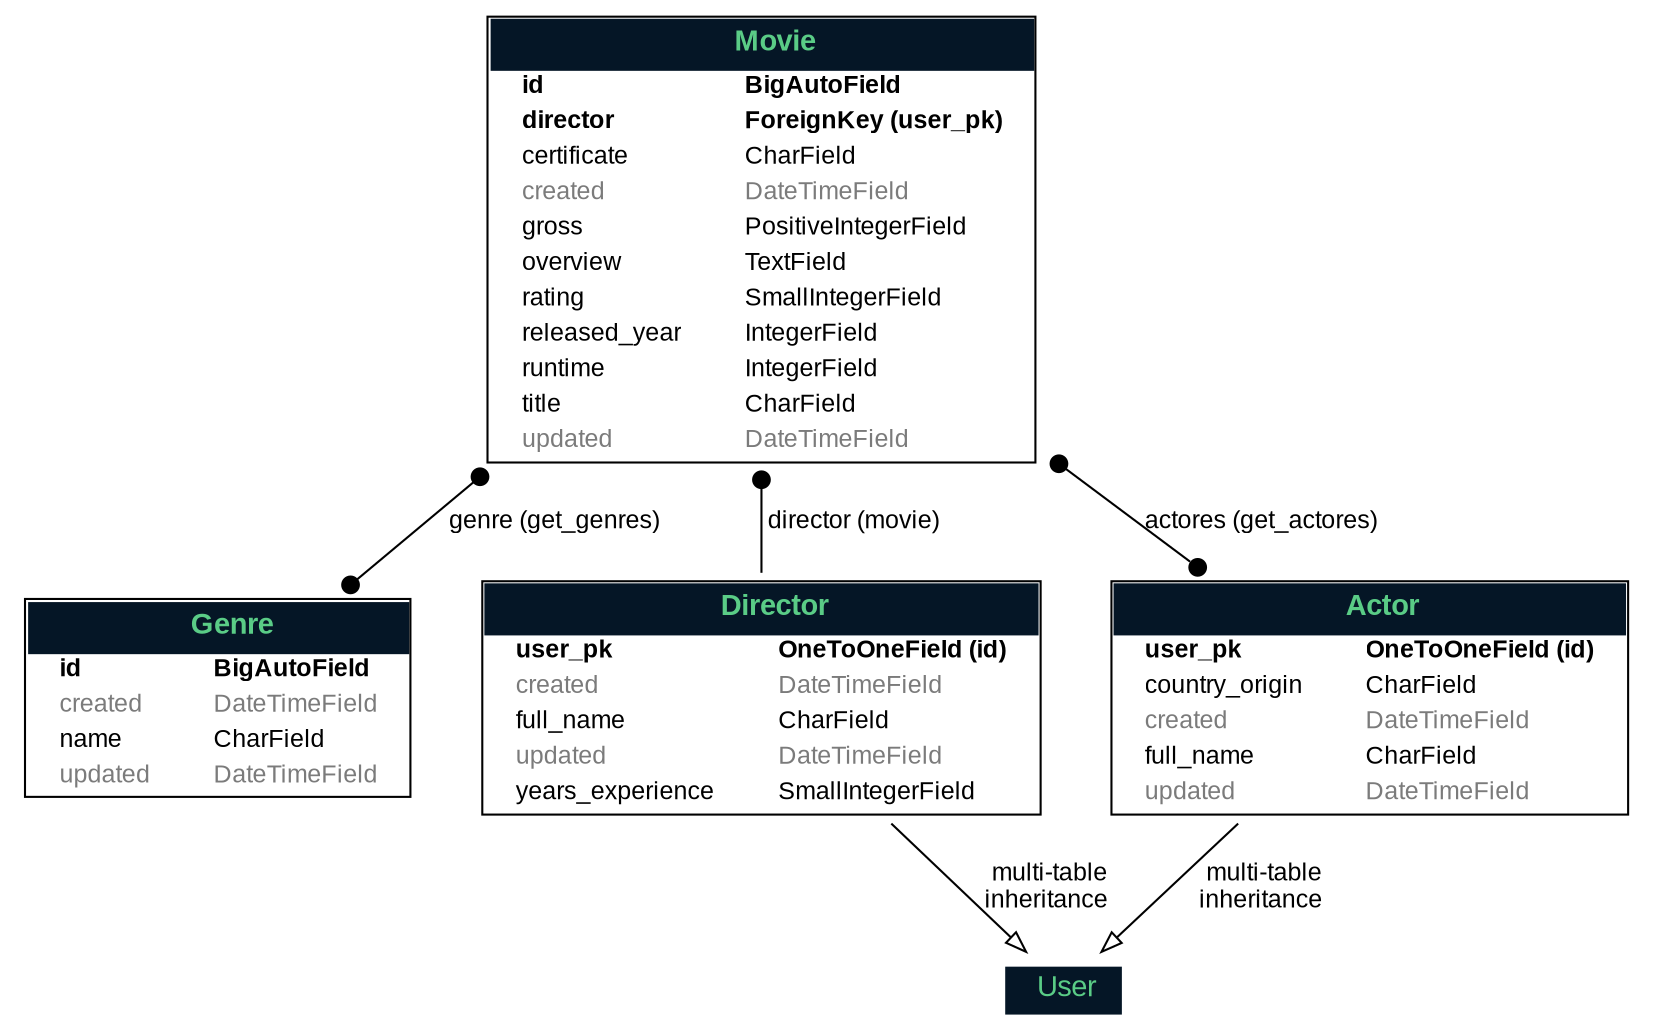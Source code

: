 digraph model_graph {
  // Dotfile by Django-Extensions graph_models
  // Created: 2023-01-11 02:28
  // Cli Options: movies

  fontname = "Arial"
  fontsize = 12
  splines  = true
  rankdir = "TB"

  node [
    fontname = "Arial"
    fontsize = 12
    shape = "plaintext"
  ]

  edge [
    fontname = "Arial"
    fontsize = 12
  ]

  // Labels


  movies_models_Genre [label=<
    <TABLE BGCOLOR="white" BORDER="1" CELLBORDER="0" CELLSPACING="0">
    <TR><TD COLSPAN="2" CELLPADDING="5" ALIGN="CENTER" BGCOLOR="#051626">
    <FONT FACE="Arial" COLOR="#5acc86" POINT-SIZE="14"><B>
    Genre
    </B></FONT></TD></TR>


    <TR><TD ALIGN="LEFT" BORDER="0">
    <FONT FACE="Arial"><B>id</B></FONT>
    </TD><TD ALIGN="LEFT">
    <FONT FACE="Arial"><B>BigAutoField</B></FONT>
    </TD></TR>



    <TR><TD ALIGN="LEFT" BORDER="0">
    <FONT COLOR="#7B7B7B" FACE="Arial">created</FONT>
    </TD><TD ALIGN="LEFT">
    <FONT COLOR="#7B7B7B" FACE="Arial">DateTimeField</FONT>
    </TD></TR>



    <TR><TD ALIGN="LEFT" BORDER="0">
    <FONT FACE="Arial">name</FONT>
    </TD><TD ALIGN="LEFT">
    <FONT FACE="Arial">CharField</FONT>
    </TD></TR>



    <TR><TD ALIGN="LEFT" BORDER="0">
    <FONT COLOR="#7B7B7B" FACE="Arial">updated</FONT>
    </TD><TD ALIGN="LEFT">
    <FONT COLOR="#7B7B7B" FACE="Arial">DateTimeField</FONT>
    </TD></TR>


    </TABLE>
    >]

  movies_models_Director [label=<
    <TABLE BGCOLOR="white" BORDER="1" CELLBORDER="0" CELLSPACING="0">
    <TR><TD COLSPAN="2" CELLPADDING="5" ALIGN="CENTER" BGCOLOR="#051626">
    <FONT FACE="Arial" COLOR="#5acc86" POINT-SIZE="14"><B>
    Director
    </B></FONT></TD></TR>


    <TR><TD ALIGN="LEFT" BORDER="0">
    <FONT FACE="Arial"><B>user_pk</B></FONT>
    </TD><TD ALIGN="LEFT">
    <FONT FACE="Arial"><B>OneToOneField (id)</B></FONT>
    </TD></TR>



    <TR><TD ALIGN="LEFT" BORDER="0">
    <FONT COLOR="#7B7B7B" FACE="Arial">created</FONT>
    </TD><TD ALIGN="LEFT">
    <FONT COLOR="#7B7B7B" FACE="Arial">DateTimeField</FONT>
    </TD></TR>



    <TR><TD ALIGN="LEFT" BORDER="0">
    <FONT FACE="Arial">full_name</FONT>
    </TD><TD ALIGN="LEFT">
    <FONT FACE="Arial">CharField</FONT>
    </TD></TR>



    <TR><TD ALIGN="LEFT" BORDER="0">
    <FONT COLOR="#7B7B7B" FACE="Arial">updated</FONT>
    </TD><TD ALIGN="LEFT">
    <FONT COLOR="#7B7B7B" FACE="Arial">DateTimeField</FONT>
    </TD></TR>



    <TR><TD ALIGN="LEFT" BORDER="0">
    <FONT FACE="Arial">years_experience</FONT>
    </TD><TD ALIGN="LEFT">
    <FONT FACE="Arial">SmallIntegerField</FONT>
    </TD></TR>


    </TABLE>
    >]

  movies_models_Actor [label=<
    <TABLE BGCOLOR="white" BORDER="1" CELLBORDER="0" CELLSPACING="0">
    <TR><TD COLSPAN="2" CELLPADDING="5" ALIGN="CENTER" BGCOLOR="#051626">
    <FONT FACE="Arial" COLOR="#5acc86" POINT-SIZE="14"><B>
    Actor
    </B></FONT></TD></TR>


    <TR><TD ALIGN="LEFT" BORDER="0">
    <FONT FACE="Arial"><B>user_pk</B></FONT>
    </TD><TD ALIGN="LEFT">
    <FONT FACE="Arial"><B>OneToOneField (id)</B></FONT>
    </TD></TR>



    <TR><TD ALIGN="LEFT" BORDER="0">
    <FONT FACE="Arial">country_origin</FONT>
    </TD><TD ALIGN="LEFT">
    <FONT FACE="Arial">CharField</FONT>
    </TD></TR>



    <TR><TD ALIGN="LEFT" BORDER="0">
    <FONT COLOR="#7B7B7B" FACE="Arial">created</FONT>
    </TD><TD ALIGN="LEFT">
    <FONT COLOR="#7B7B7B" FACE="Arial">DateTimeField</FONT>
    </TD></TR>



    <TR><TD ALIGN="LEFT" BORDER="0">
    <FONT FACE="Arial">full_name</FONT>
    </TD><TD ALIGN="LEFT">
    <FONT FACE="Arial">CharField</FONT>
    </TD></TR>



    <TR><TD ALIGN="LEFT" BORDER="0">
    <FONT COLOR="#7B7B7B" FACE="Arial">updated</FONT>
    </TD><TD ALIGN="LEFT">
    <FONT COLOR="#7B7B7B" FACE="Arial">DateTimeField</FONT>
    </TD></TR>


    </TABLE>
    >]

  movies_models_Movie [label=<
    <TABLE BGCOLOR="white" BORDER="1" CELLBORDER="0" CELLSPACING="0">
    <TR><TD COLSPAN="2" CELLPADDING="5" ALIGN="CENTER" BGCOLOR="#051626">
    <FONT FACE="Arial" COLOR="#5acc86" POINT-SIZE="14"><B>
    Movie
    </B></FONT></TD></TR>


    <TR><TD ALIGN="LEFT" BORDER="0">
    <FONT FACE="Arial"><B>id</B></FONT>
    </TD><TD ALIGN="LEFT">
    <FONT FACE="Arial"><B>BigAutoField</B></FONT>
    </TD></TR>



    <TR><TD ALIGN="LEFT" BORDER="0">
    <FONT FACE="Arial"><B>director</B></FONT>
    </TD><TD ALIGN="LEFT">
    <FONT FACE="Arial"><B>ForeignKey (user_pk)</B></FONT>
    </TD></TR>



    <TR><TD ALIGN="LEFT" BORDER="0">
    <FONT FACE="Arial">certificate</FONT>
    </TD><TD ALIGN="LEFT">
    <FONT FACE="Arial">CharField</FONT>
    </TD></TR>



    <TR><TD ALIGN="LEFT" BORDER="0">
    <FONT COLOR="#7B7B7B" FACE="Arial">created</FONT>
    </TD><TD ALIGN="LEFT">
    <FONT COLOR="#7B7B7B" FACE="Arial">DateTimeField</FONT>
    </TD></TR>



    <TR><TD ALIGN="LEFT" BORDER="0">
    <FONT FACE="Arial">gross</FONT>
    </TD><TD ALIGN="LEFT">
    <FONT FACE="Arial">PositiveIntegerField</FONT>
    </TD></TR>



    <TR><TD ALIGN="LEFT" BORDER="0">
    <FONT FACE="Arial">overview</FONT>
    </TD><TD ALIGN="LEFT">
    <FONT FACE="Arial">TextField</FONT>
    </TD></TR>



    <TR><TD ALIGN="LEFT" BORDER="0">
    <FONT FACE="Arial">rating</FONT>
    </TD><TD ALIGN="LEFT">
    <FONT FACE="Arial">SmallIntegerField</FONT>
    </TD></TR>



    <TR><TD ALIGN="LEFT" BORDER="0">
    <FONT FACE="Arial">released_year</FONT>
    </TD><TD ALIGN="LEFT">
    <FONT FACE="Arial">IntegerField</FONT>
    </TD></TR>



    <TR><TD ALIGN="LEFT" BORDER="0">
    <FONT FACE="Arial">runtime</FONT>
    </TD><TD ALIGN="LEFT">
    <FONT FACE="Arial">IntegerField</FONT>
    </TD></TR>



    <TR><TD ALIGN="LEFT" BORDER="0">
    <FONT FACE="Arial">title</FONT>
    </TD><TD ALIGN="LEFT">
    <FONT FACE="Arial">CharField</FONT>
    </TD></TR>



    <TR><TD ALIGN="LEFT" BORDER="0">
    <FONT COLOR="#7B7B7B" FACE="Arial">updated</FONT>
    </TD><TD ALIGN="LEFT">
    <FONT COLOR="#7B7B7B" FACE="Arial">DateTimeField</FONT>
    </TD></TR>


    </TABLE>
    >]




  // Relations
  django_contrib_auth_models_User [label=<
  <TABLE BGCOLOR="white" BORDER="0" CELLBORDER="0" CELLSPACING="0">
  <TR><TD COLSPAN="2" CELLPADDING="4" ALIGN="CENTER" BGCOLOR="#1b563f">
  <FONT FACE="Arial" POINT-SIZE="12" COLOR="white">User</FONT>
  </TD></TR>
  </TABLE>
  >]
  movies_models_Director -> django_contrib_auth_models_User
  [label=" multi-table\ninheritance"] [arrowhead=empty, arrowtail=none, dir=both];
  django_contrib_auth_models_User [label=<
  <TABLE BGCOLOR="white" BORDER="0" CELLBORDER="0" CELLSPACING="0">
  <TR><TD COLSPAN="2" CELLPADDING="4" ALIGN="CENTER" BGCOLOR="#051626">
  <FONT FACE="Arial" POINT-SIZE="14" COLOR="#5acc86"> User</FONT>
  </TD></TR>
  </TABLE>
  >]
  movies_models_Actor -> django_contrib_auth_models_User
  [label=" multi-table\ninheritance"] [arrowhead=empty, arrowtail=none, dir=both];

  movies_models_Movie -> movies_models_Director
  [label=" director (movie)"] [arrowhead=none, arrowtail=dot, dir=both];

  movies_models_Movie -> movies_models_Genre
  [label=" genre (get_genres)"] [arrowhead=dot arrowtail=dot, dir=both];

  movies_models_Movie -> movies_models_Actor
  [label=" actores (get_actores)"] [arrowhead=dot arrowtail=dot, dir=both];


}

